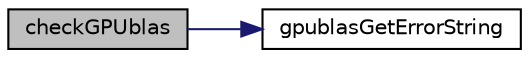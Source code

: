 digraph "checkGPUblas"
{
 // LATEX_PDF_SIZE
  edge [fontname="Helvetica",fontsize="10",labelfontname="Helvetica",labelfontsize="10"];
  node [fontname="Helvetica",fontsize="10",shape=record];
  rankdir="LR";
  Node1 [label="checkGPUblas",height=0.2,width=0.4,color="black", fillcolor="grey75", style="filled", fontcolor="black",tooltip=" "];
  Node1 -> Node2 [color="midnightblue",fontsize="10",style="solid",fontname="Helvetica"];
  Node2 [label="gpublasGetErrorString",height=0.2,width=0.4,color="black", fillcolor="white", style="filled",URL="$gpu__api__utils_8c.html#a4fcdf2aa0f3a9203d6f403cc9bc6fe4c",tooltip=" "];
}
